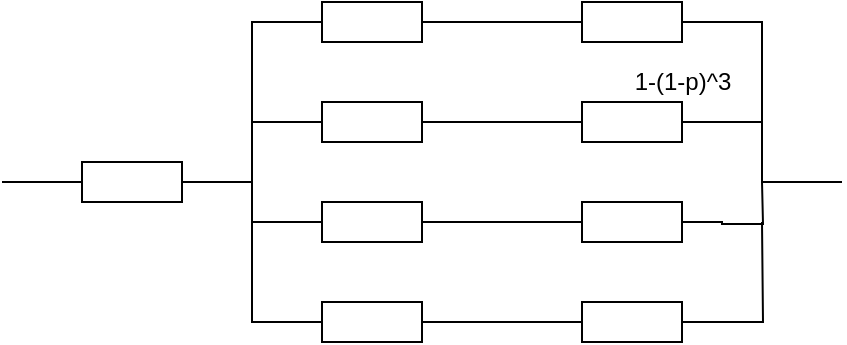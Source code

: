 <mxfile version="13.9.9" type="device"><diagram id="bxcGX9bLokBq_L7YCW0P" name="Page-1"><mxGraphModel dx="538" dy="577" grid="1" gridSize="10" guides="1" tooltips="1" connect="1" arrows="1" fold="1" page="1" pageScale="1" pageWidth="827" pageHeight="1169" math="0" shadow="0"><root><mxCell id="0"/><mxCell id="1" parent="0"/><mxCell id="Is6juXEBftdBYPK_7Bty-12" style="edgeStyle=orthogonalEdgeStyle;rounded=0;orthogonalLoop=1;jettySize=auto;html=1;entryX=0;entryY=0.5;entryDx=0;entryDy=0;startArrow=none;startFill=0;endArrow=none;endFill=0;" edge="1" parent="1" source="Is6juXEBftdBYPK_7Bty-1" target="Is6juXEBftdBYPK_7Bty-2"><mxGeometry relative="1" as="geometry"/></mxCell><mxCell id="Is6juXEBftdBYPK_7Bty-14" style="edgeStyle=orthogonalEdgeStyle;rounded=0;orthogonalLoop=1;jettySize=auto;html=1;entryX=0;entryY=0.5;entryDx=0;entryDy=0;startArrow=none;startFill=0;endArrow=none;endFill=0;" edge="1" parent="1" source="Is6juXEBftdBYPK_7Bty-1" target="Is6juXEBftdBYPK_7Bty-5"><mxGeometry relative="1" as="geometry"/></mxCell><mxCell id="Is6juXEBftdBYPK_7Bty-15" style="edgeStyle=orthogonalEdgeStyle;rounded=0;orthogonalLoop=1;jettySize=auto;html=1;entryX=0;entryY=0.5;entryDx=0;entryDy=0;startArrow=none;startFill=0;endArrow=none;endFill=0;" edge="1" parent="1" source="Is6juXEBftdBYPK_7Bty-1" target="Is6juXEBftdBYPK_7Bty-6"><mxGeometry relative="1" as="geometry"/></mxCell><mxCell id="Is6juXEBftdBYPK_7Bty-16" style="edgeStyle=orthogonalEdgeStyle;rounded=0;orthogonalLoop=1;jettySize=auto;html=1;entryX=0;entryY=0.5;entryDx=0;entryDy=0;startArrow=none;startFill=0;endArrow=none;endFill=0;" edge="1" parent="1" source="Is6juXEBftdBYPK_7Bty-1" target="Is6juXEBftdBYPK_7Bty-9"><mxGeometry relative="1" as="geometry"/></mxCell><mxCell id="Is6juXEBftdBYPK_7Bty-26" style="edgeStyle=orthogonalEdgeStyle;rounded=0;orthogonalLoop=1;jettySize=auto;html=1;startArrow=none;startFill=0;endArrow=none;endFill=0;" edge="1" parent="1" source="Is6juXEBftdBYPK_7Bty-1"><mxGeometry relative="1" as="geometry"><mxPoint y="290" as="targetPoint"/></mxGeometry></mxCell><mxCell id="Is6juXEBftdBYPK_7Bty-1" value="" style="rounded=0;whiteSpace=wrap;html=1;" vertex="1" parent="1"><mxGeometry x="40" y="280" width="50" height="20" as="geometry"/></mxCell><mxCell id="Is6juXEBftdBYPK_7Bty-13" style="edgeStyle=orthogonalEdgeStyle;rounded=0;orthogonalLoop=1;jettySize=auto;html=1;startArrow=none;startFill=0;endArrow=none;endFill=0;" edge="1" parent="1" source="Is6juXEBftdBYPK_7Bty-2" target="Is6juXEBftdBYPK_7Bty-3"><mxGeometry relative="1" as="geometry"/></mxCell><mxCell id="Is6juXEBftdBYPK_7Bty-2" value="" style="rounded=0;whiteSpace=wrap;html=1;" vertex="1" parent="1"><mxGeometry x="160" y="200" width="50" height="20" as="geometry"/></mxCell><mxCell id="Is6juXEBftdBYPK_7Bty-21" style="edgeStyle=orthogonalEdgeStyle;rounded=0;orthogonalLoop=1;jettySize=auto;html=1;startArrow=none;startFill=0;endArrow=none;endFill=0;entryX=0;entryY=0.5;entryDx=0;entryDy=0;" edge="1" parent="1" source="Is6juXEBftdBYPK_7Bty-3"><mxGeometry relative="1" as="geometry"><mxPoint x="400" y="290" as="targetPoint"/><Array as="points"><mxPoint x="380" y="210"/><mxPoint x="380" y="290"/></Array></mxGeometry></mxCell><mxCell id="Is6juXEBftdBYPK_7Bty-3" value="" style="rounded=0;whiteSpace=wrap;html=1;" vertex="1" parent="1"><mxGeometry x="290" y="200" width="50" height="20" as="geometry"/></mxCell><mxCell id="Is6juXEBftdBYPK_7Bty-23" style="edgeStyle=orthogonalEdgeStyle;rounded=0;orthogonalLoop=1;jettySize=auto;html=1;startArrow=none;startFill=0;endArrow=none;endFill=0;" edge="1" parent="1" source="Is6juXEBftdBYPK_7Bty-4"><mxGeometry relative="1" as="geometry"><mxPoint x="420" y="290" as="targetPoint"/><Array as="points"><mxPoint x="380" y="260"/><mxPoint x="380" y="290"/></Array></mxGeometry></mxCell><mxCell id="Is6juXEBftdBYPK_7Bty-4" value="" style="rounded=0;whiteSpace=wrap;html=1;" vertex="1" parent="1"><mxGeometry x="290" y="250" width="50" height="20" as="geometry"/></mxCell><mxCell id="Is6juXEBftdBYPK_7Bty-17" style="edgeStyle=orthogonalEdgeStyle;rounded=0;orthogonalLoop=1;jettySize=auto;html=1;entryX=0;entryY=0.5;entryDx=0;entryDy=0;startArrow=none;startFill=0;endArrow=none;endFill=0;" edge="1" parent="1" source="Is6juXEBftdBYPK_7Bty-5" target="Is6juXEBftdBYPK_7Bty-4"><mxGeometry relative="1" as="geometry"/></mxCell><mxCell id="Is6juXEBftdBYPK_7Bty-5" value="" style="rounded=0;whiteSpace=wrap;html=1;" vertex="1" parent="1"><mxGeometry x="160" y="250" width="50" height="20" as="geometry"/></mxCell><mxCell id="Is6juXEBftdBYPK_7Bty-18" style="edgeStyle=orthogonalEdgeStyle;rounded=0;orthogonalLoop=1;jettySize=auto;html=1;entryX=0;entryY=0.5;entryDx=0;entryDy=0;startArrow=none;startFill=0;endArrow=none;endFill=0;" edge="1" parent="1" source="Is6juXEBftdBYPK_7Bty-6" target="Is6juXEBftdBYPK_7Bty-7"><mxGeometry relative="1" as="geometry"/></mxCell><mxCell id="Is6juXEBftdBYPK_7Bty-6" value="" style="rounded=0;whiteSpace=wrap;html=1;" vertex="1" parent="1"><mxGeometry x="160" y="300" width="50" height="20" as="geometry"/></mxCell><mxCell id="Is6juXEBftdBYPK_7Bty-24" style="edgeStyle=orthogonalEdgeStyle;rounded=0;orthogonalLoop=1;jettySize=auto;html=1;startArrow=none;startFill=0;endArrow=none;endFill=0;" edge="1" parent="1" source="Is6juXEBftdBYPK_7Bty-7"><mxGeometry relative="1" as="geometry"><mxPoint x="380" y="290" as="targetPoint"/></mxGeometry></mxCell><mxCell id="Is6juXEBftdBYPK_7Bty-7" value="" style="rounded=0;whiteSpace=wrap;html=1;" vertex="1" parent="1"><mxGeometry x="290" y="300" width="50" height="20" as="geometry"/></mxCell><mxCell id="Is6juXEBftdBYPK_7Bty-20" style="edgeStyle=orthogonalEdgeStyle;rounded=0;orthogonalLoop=1;jettySize=auto;html=1;entryX=0;entryY=0.5;entryDx=0;entryDy=0;startArrow=none;startFill=0;endArrow=none;endFill=0;" edge="1" parent="1" source="Is6juXEBftdBYPK_7Bty-9" target="Is6juXEBftdBYPK_7Bty-10"><mxGeometry relative="1" as="geometry"/></mxCell><mxCell id="Is6juXEBftdBYPK_7Bty-9" value="" style="rounded=0;whiteSpace=wrap;html=1;" vertex="1" parent="1"><mxGeometry x="160" y="350" width="50" height="20" as="geometry"/></mxCell><mxCell id="Is6juXEBftdBYPK_7Bty-25" style="edgeStyle=orthogonalEdgeStyle;rounded=0;orthogonalLoop=1;jettySize=auto;html=1;startArrow=none;startFill=0;endArrow=none;endFill=0;" edge="1" parent="1" source="Is6juXEBftdBYPK_7Bty-10"><mxGeometry relative="1" as="geometry"><mxPoint x="380" y="310" as="targetPoint"/></mxGeometry></mxCell><mxCell id="Is6juXEBftdBYPK_7Bty-10" value="" style="rounded=0;whiteSpace=wrap;html=1;" vertex="1" parent="1"><mxGeometry x="290" y="350" width="50" height="20" as="geometry"/></mxCell><mxCell id="Is6juXEBftdBYPK_7Bty-27" value="1-(1-p)^3" style="text;html=1;align=center;verticalAlign=middle;resizable=0;points=[];autosize=1;" vertex="1" parent="1"><mxGeometry x="310" y="230" width="60" height="20" as="geometry"/></mxCell></root></mxGraphModel></diagram></mxfile>
